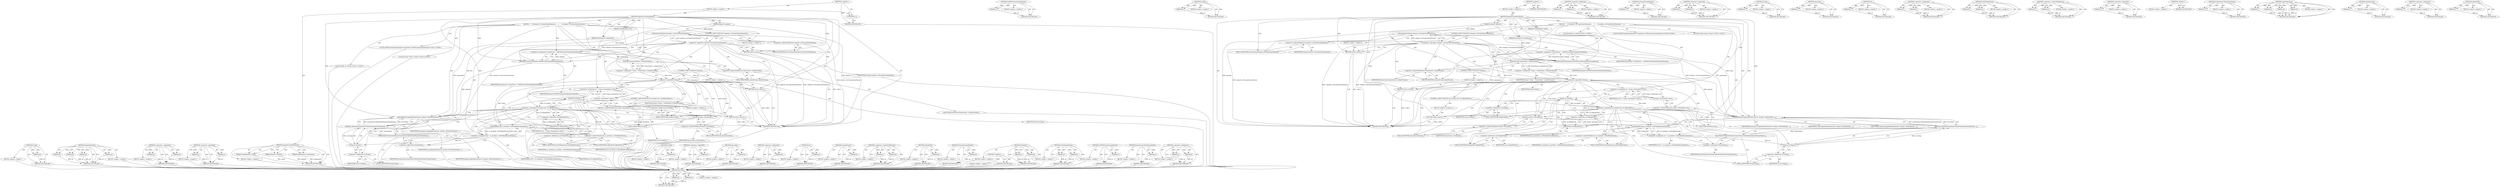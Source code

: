 digraph "&lt;operator&gt;.fieldAccess" {
vulnerable_171 [label=<(METHOD,Attribute)>];
vulnerable_172 [label=<(PARAM,p1)>];
vulnerable_173 [label=<(PARAM,p2)>];
vulnerable_174 [label=<(BLOCK,&lt;empty&gt;,&lt;empty&gt;)>];
vulnerable_175 [label=<(METHOD_RETURN,ANY)>];
vulnerable_125 [label=<(METHOD,toHTMLFrameOwnerElement)>];
vulnerable_126 [label=<(PARAM,p1)>];
vulnerable_127 [label=<(BLOCK,&lt;empty&gt;,&lt;empty&gt;)>];
vulnerable_128 [label=<(METHOD_RETURN,ANY)>];
vulnerable_146 [label=<(METHOD,isValid)>];
vulnerable_147 [label=<(PARAM,p1)>];
vulnerable_148 [label=<(BLOCK,&lt;empty&gt;,&lt;empty&gt;)>];
vulnerable_149 [label=<(METHOD_RETURN,ANY)>];
vulnerable_6 [label=<(METHOD,&lt;global&gt;)<SUB>1</SUB>>];
vulnerable_7 [label=<(BLOCK,&lt;empty&gt;,&lt;empty&gt;)<SUB>1</SUB>>];
vulnerable_8 [label=<(METHOD,appendCustomAttributes)<SUB>1</SUB>>];
vulnerable_9 [label=<(PARAM,StringBuilder&amp; result)<SUB>1</SUB>>];
vulnerable_10 [label=<(PARAM,Element* element)<SUB>1</SUB>>];
vulnerable_11 [label=<(PARAM,Namespaces* namespaces)<SUB>1</SUB>>];
vulnerable_12 [label=<(BLOCK,{
     if (!element-&gt;isFrameOwnerElement())
   ...,{
     if (!element-&gt;isFrameOwnerElement())
   ...)<SUB>2</SUB>>];
vulnerable_13 [label=<(CONTROL_STRUCTURE,IF,if (!element-&gt;isFrameOwnerElement()))<SUB>3</SUB>>];
vulnerable_14 [label=<(&lt;operator&gt;.logicalNot,!element-&gt;isFrameOwnerElement())<SUB>3</SUB>>];
vulnerable_15 [label=<(isFrameOwnerElement,element-&gt;isFrameOwnerElement())<SUB>3</SUB>>];
vulnerable_16 [label=<(&lt;operator&gt;.indirectFieldAccess,element-&gt;isFrameOwnerElement)<SUB>3</SUB>>];
vulnerable_17 [label=<(IDENTIFIER,element,element-&gt;isFrameOwnerElement())<SUB>3</SUB>>];
vulnerable_18 [label=<(FIELD_IDENTIFIER,isFrameOwnerElement,isFrameOwnerElement)<SUB>3</SUB>>];
vulnerable_19 [label=<(BLOCK,&lt;empty&gt;,&lt;empty&gt;)<SUB>4</SUB>>];
vulnerable_20 [label=<(RETURN,return;,return;)<SUB>4</SUB>>];
vulnerable_21 [label="<(LOCAL,HTMLFrameOwnerElement* frameOwner: HTMLFrameOwnerElement*)<SUB>6</SUB>>"];
vulnerable_22 [label=<(&lt;operator&gt;.assignment,* frameOwner = toHTMLFrameOwnerElement(element))<SUB>6</SUB>>];
vulnerable_23 [label=<(IDENTIFIER,frameOwner,* frameOwner = toHTMLFrameOwnerElement(element))<SUB>6</SUB>>];
vulnerable_24 [label=<(toHTMLFrameOwnerElement,toHTMLFrameOwnerElement(element))<SUB>6</SUB>>];
vulnerable_25 [label=<(IDENTIFIER,element,toHTMLFrameOwnerElement(element))<SUB>6</SUB>>];
vulnerable_26 [label="<(LOCAL,Frame* frame: Frame*)<SUB>7</SUB>>"];
vulnerable_27 [label=<(&lt;operator&gt;.assignment,* frame = frameOwner-&gt;contentFrame())<SUB>7</SUB>>];
vulnerable_28 [label=<(IDENTIFIER,frame,* frame = frameOwner-&gt;contentFrame())<SUB>7</SUB>>];
vulnerable_29 [label=<(contentFrame,frameOwner-&gt;contentFrame())<SUB>7</SUB>>];
vulnerable_30 [label=<(&lt;operator&gt;.indirectFieldAccess,frameOwner-&gt;contentFrame)<SUB>7</SUB>>];
vulnerable_31 [label=<(IDENTIFIER,frameOwner,frameOwner-&gt;contentFrame())<SUB>7</SUB>>];
vulnerable_32 [label=<(FIELD_IDENTIFIER,contentFrame,contentFrame)<SUB>7</SUB>>];
vulnerable_33 [label=<(CONTROL_STRUCTURE,IF,if (!frame))<SUB>8</SUB>>];
vulnerable_34 [label=<(&lt;operator&gt;.logicalNot,!frame)<SUB>8</SUB>>];
vulnerable_35 [label=<(IDENTIFIER,frame,!frame)<SUB>8</SUB>>];
vulnerable_36 [label=<(BLOCK,&lt;empty&gt;,&lt;empty&gt;)<SUB>9</SUB>>];
vulnerable_37 [label=<(RETURN,return;,return;)<SUB>9</SUB>>];
vulnerable_38 [label="<(LOCAL,KURL url: KURL)<SUB>11</SUB>>"];
vulnerable_39 [label=<(&lt;operator&gt;.assignment,url = frame-&gt;document()-&gt;url())<SUB>11</SUB>>];
vulnerable_40 [label=<(IDENTIFIER,url,url = frame-&gt;document()-&gt;url())<SUB>11</SUB>>];
vulnerable_41 [label=<(url,frame-&gt;document()-&gt;url())<SUB>11</SUB>>];
vulnerable_42 [label=<(&lt;operator&gt;.indirectFieldAccess,frame-&gt;document()-&gt;url)<SUB>11</SUB>>];
vulnerable_43 [label=<(document,frame-&gt;document())<SUB>11</SUB>>];
vulnerable_44 [label=<(&lt;operator&gt;.indirectFieldAccess,frame-&gt;document)<SUB>11</SUB>>];
vulnerable_45 [label=<(IDENTIFIER,frame,frame-&gt;document())<SUB>11</SUB>>];
vulnerable_46 [label=<(FIELD_IDENTIFIER,document,document)<SUB>11</SUB>>];
vulnerable_47 [label=<(FIELD_IDENTIFIER,url,url)<SUB>11</SUB>>];
vulnerable_48 [label=<(CONTROL_STRUCTURE,IF,if (url.isValid() &amp;&amp; !url.isBlankURL()))<SUB>12</SUB>>];
vulnerable_49 [label=<(&lt;operator&gt;.logicalAnd,url.isValid() &amp;&amp; !url.isBlankURL())<SUB>12</SUB>>];
vulnerable_50 [label=<(isValid,url.isValid())<SUB>12</SUB>>];
vulnerable_51 [label=<(&lt;operator&gt;.fieldAccess,url.isValid)<SUB>12</SUB>>];
vulnerable_52 [label=<(IDENTIFIER,url,url.isValid())<SUB>12</SUB>>];
vulnerable_53 [label=<(FIELD_IDENTIFIER,isValid,isValid)<SUB>12</SUB>>];
vulnerable_54 [label=<(&lt;operator&gt;.logicalNot,!url.isBlankURL())<SUB>12</SUB>>];
vulnerable_55 [label=<(isBlankURL,url.isBlankURL())<SUB>12</SUB>>];
vulnerable_56 [label=<(&lt;operator&gt;.fieldAccess,url.isBlankURL)<SUB>12</SUB>>];
vulnerable_57 [label=<(IDENTIFIER,url,url.isBlankURL())<SUB>12</SUB>>];
vulnerable_58 [label=<(FIELD_IDENTIFIER,isBlankURL,isBlankURL)<SUB>12</SUB>>];
vulnerable_59 [label=<(BLOCK,&lt;empty&gt;,&lt;empty&gt;)<SUB>13</SUB>>];
vulnerable_60 [label=<(RETURN,return;,return;)<SUB>13</SUB>>];
vulnerable_61 [label=<(&lt;operator&gt;.assignment,url = m_serializer-&gt;urlForBlankFrame(frame))<SUB>15</SUB>>];
vulnerable_62 [label=<(IDENTIFIER,url,url = m_serializer-&gt;urlForBlankFrame(frame))<SUB>15</SUB>>];
vulnerable_63 [label=<(urlForBlankFrame,m_serializer-&gt;urlForBlankFrame(frame))<SUB>15</SUB>>];
vulnerable_64 [label=<(&lt;operator&gt;.indirectFieldAccess,m_serializer-&gt;urlForBlankFrame)<SUB>15</SUB>>];
vulnerable_65 [label=<(IDENTIFIER,m_serializer,m_serializer-&gt;urlForBlankFrame(frame))<SUB>15</SUB>>];
vulnerable_66 [label=<(FIELD_IDENTIFIER,urlForBlankFrame,urlForBlankFrame)<SUB>15</SUB>>];
vulnerable_67 [label=<(IDENTIFIER,frame,m_serializer-&gt;urlForBlankFrame(frame))<SUB>15</SUB>>];
vulnerable_68 [label=<(appendAttribute,appendAttribute(result, element, Attribute(fram...)<SUB>16</SUB>>];
vulnerable_69 [label=<(IDENTIFIER,result,appendAttribute(result, element, Attribute(fram...)<SUB>16</SUB>>];
vulnerable_70 [label=<(IDENTIFIER,element,appendAttribute(result, element, Attribute(fram...)<SUB>16</SUB>>];
vulnerable_71 [label=<(Attribute,Attribute(frameOwnerURLAttributeName(*frameOwne...)<SUB>16</SUB>>];
vulnerable_72 [label=<(frameOwnerURLAttributeName,frameOwnerURLAttributeName(*frameOwner))<SUB>16</SUB>>];
vulnerable_73 [label=<(&lt;operator&gt;.indirection,*frameOwner)<SUB>16</SUB>>];
vulnerable_74 [label=<(IDENTIFIER,frameOwner,frameOwnerURLAttributeName(*frameOwner))<SUB>16</SUB>>];
vulnerable_75 [label=<(string,url.string())<SUB>16</SUB>>];
vulnerable_76 [label=<(&lt;operator&gt;.fieldAccess,url.string)<SUB>16</SUB>>];
vulnerable_77 [label=<(IDENTIFIER,url,url.string())<SUB>16</SUB>>];
vulnerable_78 [label=<(FIELD_IDENTIFIER,string,string)<SUB>16</SUB>>];
vulnerable_79 [label=<(IDENTIFIER,namespaces,appendAttribute(result, element, Attribute(fram...)<SUB>16</SUB>>];
vulnerable_80 [label=<(METHOD_RETURN,void)<SUB>1</SUB>>];
vulnerable_82 [label=<(METHOD_RETURN,ANY)<SUB>1</SUB>>];
vulnerable_150 [label=<(METHOD,&lt;operator&gt;.fieldAccess)>];
vulnerable_151 [label=<(PARAM,p1)>];
vulnerable_152 [label=<(PARAM,p2)>];
vulnerable_153 [label=<(BLOCK,&lt;empty&gt;,&lt;empty&gt;)>];
vulnerable_154 [label=<(METHOD_RETURN,ANY)>];
vulnerable_111 [label=<(METHOD,isFrameOwnerElement)>];
vulnerable_112 [label=<(PARAM,p1)>];
vulnerable_113 [label=<(BLOCK,&lt;empty&gt;,&lt;empty&gt;)>];
vulnerable_114 [label=<(METHOD_RETURN,ANY)>];
vulnerable_141 [label=<(METHOD,&lt;operator&gt;.logicalAnd)>];
vulnerable_142 [label=<(PARAM,p1)>];
vulnerable_143 [label=<(PARAM,p2)>];
vulnerable_144 [label=<(BLOCK,&lt;empty&gt;,&lt;empty&gt;)>];
vulnerable_145 [label=<(METHOD_RETURN,ANY)>];
vulnerable_184 [label=<(METHOD,string)>];
vulnerable_185 [label=<(PARAM,p1)>];
vulnerable_186 [label=<(BLOCK,&lt;empty&gt;,&lt;empty&gt;)>];
vulnerable_187 [label=<(METHOD_RETURN,ANY)>];
vulnerable_137 [label=<(METHOD,document)>];
vulnerable_138 [label=<(PARAM,p1)>];
vulnerable_139 [label=<(BLOCK,&lt;empty&gt;,&lt;empty&gt;)>];
vulnerable_140 [label=<(METHOD_RETURN,ANY)>];
vulnerable_133 [label=<(METHOD,url)>];
vulnerable_134 [label=<(PARAM,p1)>];
vulnerable_135 [label=<(BLOCK,&lt;empty&gt;,&lt;empty&gt;)>];
vulnerable_136 [label=<(METHOD_RETURN,ANY)>];
vulnerable_120 [label=<(METHOD,&lt;operator&gt;.assignment)>];
vulnerable_121 [label=<(PARAM,p1)>];
vulnerable_122 [label=<(PARAM,p2)>];
vulnerable_123 [label=<(BLOCK,&lt;empty&gt;,&lt;empty&gt;)>];
vulnerable_124 [label=<(METHOD_RETURN,ANY)>];
vulnerable_159 [label=<(METHOD,urlForBlankFrame)>];
vulnerable_160 [label=<(PARAM,p1)>];
vulnerable_161 [label=<(PARAM,p2)>];
vulnerable_162 [label=<(BLOCK,&lt;empty&gt;,&lt;empty&gt;)>];
vulnerable_163 [label=<(METHOD_RETURN,ANY)>];
vulnerable_115 [label=<(METHOD,&lt;operator&gt;.indirectFieldAccess)>];
vulnerable_116 [label=<(PARAM,p1)>];
vulnerable_117 [label=<(PARAM,p2)>];
vulnerable_118 [label=<(BLOCK,&lt;empty&gt;,&lt;empty&gt;)>];
vulnerable_119 [label=<(METHOD_RETURN,ANY)>];
vulnerable_107 [label=<(METHOD,&lt;operator&gt;.logicalNot)>];
vulnerable_108 [label=<(PARAM,p1)>];
vulnerable_109 [label=<(BLOCK,&lt;empty&gt;,&lt;empty&gt;)>];
vulnerable_110 [label=<(METHOD_RETURN,ANY)>];
vulnerable_101 [label=<(METHOD,&lt;global&gt;)<SUB>1</SUB>>];
vulnerable_102 [label=<(BLOCK,&lt;empty&gt;,&lt;empty&gt;)>];
vulnerable_103 [label=<(METHOD_RETURN,ANY)>];
vulnerable_176 [label=<(METHOD,frameOwnerURLAttributeName)>];
vulnerable_177 [label=<(PARAM,p1)>];
vulnerable_178 [label=<(BLOCK,&lt;empty&gt;,&lt;empty&gt;)>];
vulnerable_179 [label=<(METHOD_RETURN,ANY)>];
vulnerable_164 [label=<(METHOD,appendAttribute)>];
vulnerable_165 [label=<(PARAM,p1)>];
vulnerable_166 [label=<(PARAM,p2)>];
vulnerable_167 [label=<(PARAM,p3)>];
vulnerable_168 [label=<(PARAM,p4)>];
vulnerable_169 [label=<(BLOCK,&lt;empty&gt;,&lt;empty&gt;)>];
vulnerable_170 [label=<(METHOD_RETURN,ANY)>];
vulnerable_129 [label=<(METHOD,contentFrame)>];
vulnerable_130 [label=<(PARAM,p1)>];
vulnerable_131 [label=<(BLOCK,&lt;empty&gt;,&lt;empty&gt;)>];
vulnerable_132 [label=<(METHOD_RETURN,ANY)>];
vulnerable_180 [label=<(METHOD,&lt;operator&gt;.indirection)>];
vulnerable_181 [label=<(PARAM,p1)>];
vulnerable_182 [label=<(BLOCK,&lt;empty&gt;,&lt;empty&gt;)>];
vulnerable_183 [label=<(METHOD_RETURN,ANY)>];
vulnerable_155 [label=<(METHOD,isBlankURL)>];
vulnerable_156 [label=<(PARAM,p1)>];
vulnerable_157 [label=<(BLOCK,&lt;empty&gt;,&lt;empty&gt;)>];
vulnerable_158 [label=<(METHOD_RETURN,ANY)>];
fixed_192 [label=<(METHOD,string)>];
fixed_193 [label=<(PARAM,p1)>];
fixed_194 [label=<(BLOCK,&lt;empty&gt;,&lt;empty&gt;)>];
fixed_195 [label=<(METHOD_RETURN,ANY)>];
fixed_172 [label=<(METHOD,appendAttribute)>];
fixed_173 [label=<(PARAM,p1)>];
fixed_174 [label=<(PARAM,p2)>];
fixed_175 [label=<(PARAM,p3)>];
fixed_176 [label=<(PARAM,p4)>];
fixed_177 [label=<(BLOCK,&lt;empty&gt;,&lt;empty&gt;)>];
fixed_178 [label=<(METHOD_RETURN,ANY)>];
fixed_128 [label=<(METHOD,&lt;operator&gt;.assignment)>];
fixed_129 [label=<(PARAM,p1)>];
fixed_130 [label=<(PARAM,p2)>];
fixed_131 [label=<(BLOCK,&lt;empty&gt;,&lt;empty&gt;)>];
fixed_132 [label=<(METHOD_RETURN,ANY)>];
fixed_149 [label=<(METHOD,&lt;operator&gt;.logicalAnd)>];
fixed_150 [label=<(PARAM,p1)>];
fixed_151 [label=<(PARAM,p2)>];
fixed_152 [label=<(BLOCK,&lt;empty&gt;,&lt;empty&gt;)>];
fixed_153 [label=<(METHOD_RETURN,ANY)>];
fixed_6 [label=<(METHOD,&lt;global&gt;)<SUB>1</SUB>>];
fixed_7 [label=<(BLOCK,&lt;empty&gt;,&lt;empty&gt;)<SUB>1</SUB>>];
fixed_8 [label=<(METHOD,appendCustomAttributes)<SUB>1</SUB>>];
fixed_9 [label=<(PARAM,StringBuilder&amp; result)<SUB>1</SUB>>];
fixed_10 [label=<(PARAM,Element* element)<SUB>1</SUB>>];
fixed_11 [label=<(PARAM,Namespaces* namespaces)<SUB>1</SUB>>];
fixed_12 [label=<(BLOCK,&lt;empty&gt;,&lt;empty&gt;)>];
fixed_13 [label=<(METHOD_RETURN,void)<SUB>1</SUB>>];
fixed_15 [label=<(UNKNOWN,),))<SUB>1</SUB>>];
fixed_16 [label=<(METHOD,appendCustomAttributes)<SUB>2</SUB>>];
fixed_17 [label=<(PARAM,StringBuilder&amp; out)<SUB>2</SUB>>];
fixed_18 [label=<(PARAM,Element* element)<SUB>2</SUB>>];
fixed_19 [label=<(PARAM,Namespaces* namespaces)<SUB>2</SUB>>];
fixed_20 [label=<(BLOCK,{
     if (!element-&gt;isFrameOwnerElement())
   ...,{
     if (!element-&gt;isFrameOwnerElement())
   ...)<SUB>3</SUB>>];
fixed_21 [label=<(CONTROL_STRUCTURE,IF,if (!element-&gt;isFrameOwnerElement()))<SUB>4</SUB>>];
fixed_22 [label=<(&lt;operator&gt;.logicalNot,!element-&gt;isFrameOwnerElement())<SUB>4</SUB>>];
fixed_23 [label=<(isFrameOwnerElement,element-&gt;isFrameOwnerElement())<SUB>4</SUB>>];
fixed_24 [label=<(&lt;operator&gt;.indirectFieldAccess,element-&gt;isFrameOwnerElement)<SUB>4</SUB>>];
fixed_25 [label=<(IDENTIFIER,element,element-&gt;isFrameOwnerElement())<SUB>4</SUB>>];
fixed_26 [label=<(FIELD_IDENTIFIER,isFrameOwnerElement,isFrameOwnerElement)<SUB>4</SUB>>];
fixed_27 [label=<(BLOCK,&lt;empty&gt;,&lt;empty&gt;)<SUB>5</SUB>>];
fixed_28 [label=<(RETURN,return;,return;)<SUB>5</SUB>>];
fixed_29 [label="<(LOCAL,HTMLFrameOwnerElement* frameOwner: HTMLFrameOwnerElement*)<SUB>7</SUB>>"];
fixed_30 [label=<(&lt;operator&gt;.assignment,* frameOwner = toHTMLFrameOwnerElement(element))<SUB>7</SUB>>];
fixed_31 [label=<(IDENTIFIER,frameOwner,* frameOwner = toHTMLFrameOwnerElement(element))<SUB>7</SUB>>];
fixed_32 [label=<(toHTMLFrameOwnerElement,toHTMLFrameOwnerElement(element))<SUB>7</SUB>>];
fixed_33 [label=<(IDENTIFIER,element,toHTMLFrameOwnerElement(element))<SUB>7</SUB>>];
fixed_34 [label="<(LOCAL,Frame* frame: Frame*)<SUB>8</SUB>>"];
fixed_35 [label=<(&lt;operator&gt;.assignment,* frame = frameOwner-&gt;contentFrame())<SUB>8</SUB>>];
fixed_36 [label=<(IDENTIFIER,frame,* frame = frameOwner-&gt;contentFrame())<SUB>8</SUB>>];
fixed_37 [label=<(contentFrame,frameOwner-&gt;contentFrame())<SUB>8</SUB>>];
fixed_38 [label=<(&lt;operator&gt;.indirectFieldAccess,frameOwner-&gt;contentFrame)<SUB>8</SUB>>];
fixed_39 [label=<(IDENTIFIER,frameOwner,frameOwner-&gt;contentFrame())<SUB>8</SUB>>];
fixed_40 [label=<(FIELD_IDENTIFIER,contentFrame,contentFrame)<SUB>8</SUB>>];
fixed_41 [label=<(CONTROL_STRUCTURE,IF,if (!frame))<SUB>9</SUB>>];
fixed_42 [label=<(&lt;operator&gt;.logicalNot,!frame)<SUB>9</SUB>>];
fixed_43 [label=<(IDENTIFIER,frame,!frame)<SUB>9</SUB>>];
fixed_44 [label=<(BLOCK,&lt;empty&gt;,&lt;empty&gt;)<SUB>10</SUB>>];
fixed_45 [label=<(RETURN,return;,return;)<SUB>10</SUB>>];
fixed_46 [label="<(LOCAL,KURL url: KURL)<SUB>12</SUB>>"];
fixed_47 [label=<(&lt;operator&gt;.assignment,url = frame-&gt;document()-&gt;url())<SUB>12</SUB>>];
fixed_48 [label=<(IDENTIFIER,url,url = frame-&gt;document()-&gt;url())<SUB>12</SUB>>];
fixed_49 [label=<(url,frame-&gt;document()-&gt;url())<SUB>12</SUB>>];
fixed_50 [label=<(&lt;operator&gt;.indirectFieldAccess,frame-&gt;document()-&gt;url)<SUB>12</SUB>>];
fixed_51 [label=<(document,frame-&gt;document())<SUB>12</SUB>>];
fixed_52 [label=<(&lt;operator&gt;.indirectFieldAccess,frame-&gt;document)<SUB>12</SUB>>];
fixed_53 [label=<(IDENTIFIER,frame,frame-&gt;document())<SUB>12</SUB>>];
fixed_54 [label=<(FIELD_IDENTIFIER,document,document)<SUB>12</SUB>>];
fixed_55 [label=<(FIELD_IDENTIFIER,url,url)<SUB>12</SUB>>];
fixed_56 [label=<(CONTROL_STRUCTURE,IF,if (url.isValid() &amp;&amp; !url.isBlankURL()))<SUB>13</SUB>>];
fixed_57 [label=<(&lt;operator&gt;.logicalAnd,url.isValid() &amp;&amp; !url.isBlankURL())<SUB>13</SUB>>];
fixed_58 [label=<(isValid,url.isValid())<SUB>13</SUB>>];
fixed_59 [label=<(&lt;operator&gt;.fieldAccess,url.isValid)<SUB>13</SUB>>];
fixed_60 [label=<(IDENTIFIER,url,url.isValid())<SUB>13</SUB>>];
fixed_61 [label=<(FIELD_IDENTIFIER,isValid,isValid)<SUB>13</SUB>>];
fixed_62 [label=<(&lt;operator&gt;.logicalNot,!url.isBlankURL())<SUB>13</SUB>>];
fixed_63 [label=<(isBlankURL,url.isBlankURL())<SUB>13</SUB>>];
fixed_64 [label=<(&lt;operator&gt;.fieldAccess,url.isBlankURL)<SUB>13</SUB>>];
fixed_65 [label=<(IDENTIFIER,url,url.isBlankURL())<SUB>13</SUB>>];
fixed_66 [label=<(FIELD_IDENTIFIER,isBlankURL,isBlankURL)<SUB>13</SUB>>];
fixed_67 [label=<(BLOCK,&lt;empty&gt;,&lt;empty&gt;)<SUB>14</SUB>>];
fixed_68 [label=<(RETURN,return;,return;)<SUB>14</SUB>>];
fixed_69 [label=<(&lt;operator&gt;.assignment,url = m_serializer-&gt;urlForBlankFrame(frame))<SUB>16</SUB>>];
fixed_70 [label=<(IDENTIFIER,url,url = m_serializer-&gt;urlForBlankFrame(frame))<SUB>16</SUB>>];
fixed_71 [label=<(urlForBlankFrame,m_serializer-&gt;urlForBlankFrame(frame))<SUB>16</SUB>>];
fixed_72 [label=<(&lt;operator&gt;.indirectFieldAccess,m_serializer-&gt;urlForBlankFrame)<SUB>16</SUB>>];
fixed_73 [label=<(IDENTIFIER,m_serializer,m_serializer-&gt;urlForBlankFrame(frame))<SUB>16</SUB>>];
fixed_74 [label=<(FIELD_IDENTIFIER,urlForBlankFrame,urlForBlankFrame)<SUB>16</SUB>>];
fixed_75 [label=<(IDENTIFIER,frame,m_serializer-&gt;urlForBlankFrame(frame))<SUB>16</SUB>>];
fixed_76 [label=<(appendAttribute,appendAttribute(out, element, Attribute(frameOw...)<SUB>17</SUB>>];
fixed_77 [label=<(IDENTIFIER,out,appendAttribute(out, element, Attribute(frameOw...)<SUB>17</SUB>>];
fixed_78 [label=<(IDENTIFIER,element,appendAttribute(out, element, Attribute(frameOw...)<SUB>17</SUB>>];
fixed_79 [label=<(Attribute,Attribute(frameOwnerURLAttributeName(*frameOwne...)<SUB>17</SUB>>];
fixed_80 [label=<(frameOwnerURLAttributeName,frameOwnerURLAttributeName(*frameOwner))<SUB>17</SUB>>];
fixed_81 [label=<(&lt;operator&gt;.indirection,*frameOwner)<SUB>17</SUB>>];
fixed_82 [label=<(IDENTIFIER,frameOwner,frameOwnerURLAttributeName(*frameOwner))<SUB>17</SUB>>];
fixed_83 [label=<(string,url.string())<SUB>17</SUB>>];
fixed_84 [label=<(&lt;operator&gt;.fieldAccess,url.string)<SUB>17</SUB>>];
fixed_85 [label=<(IDENTIFIER,url,url.string())<SUB>17</SUB>>];
fixed_86 [label=<(FIELD_IDENTIFIER,string,string)<SUB>17</SUB>>];
fixed_87 [label=<(IDENTIFIER,namespaces,appendAttribute(out, element, Attribute(frameOw...)<SUB>17</SUB>>];
fixed_88 [label=<(METHOD_RETURN,void)<SUB>2</SUB>>];
fixed_90 [label=<(METHOD_RETURN,ANY)<SUB>1</SUB>>];
fixed_154 [label=<(METHOD,isValid)>];
fixed_155 [label=<(PARAM,p1)>];
fixed_156 [label=<(BLOCK,&lt;empty&gt;,&lt;empty&gt;)>];
fixed_157 [label=<(METHOD_RETURN,ANY)>];
fixed_115 [label=<(METHOD,&lt;operator&gt;.logicalNot)>];
fixed_116 [label=<(PARAM,p1)>];
fixed_117 [label=<(BLOCK,&lt;empty&gt;,&lt;empty&gt;)>];
fixed_118 [label=<(METHOD_RETURN,ANY)>];
fixed_145 [label=<(METHOD,document)>];
fixed_146 [label=<(PARAM,p1)>];
fixed_147 [label=<(BLOCK,&lt;empty&gt;,&lt;empty&gt;)>];
fixed_148 [label=<(METHOD_RETURN,ANY)>];
fixed_188 [label=<(METHOD,&lt;operator&gt;.indirection)>];
fixed_189 [label=<(PARAM,p1)>];
fixed_190 [label=<(BLOCK,&lt;empty&gt;,&lt;empty&gt;)>];
fixed_191 [label=<(METHOD_RETURN,ANY)>];
fixed_141 [label=<(METHOD,url)>];
fixed_142 [label=<(PARAM,p1)>];
fixed_143 [label=<(BLOCK,&lt;empty&gt;,&lt;empty&gt;)>];
fixed_144 [label=<(METHOD_RETURN,ANY)>];
fixed_137 [label=<(METHOD,contentFrame)>];
fixed_138 [label=<(PARAM,p1)>];
fixed_139 [label=<(BLOCK,&lt;empty&gt;,&lt;empty&gt;)>];
fixed_140 [label=<(METHOD_RETURN,ANY)>];
fixed_123 [label=<(METHOD,&lt;operator&gt;.indirectFieldAccess)>];
fixed_124 [label=<(PARAM,p1)>];
fixed_125 [label=<(PARAM,p2)>];
fixed_126 [label=<(BLOCK,&lt;empty&gt;,&lt;empty&gt;)>];
fixed_127 [label=<(METHOD_RETURN,ANY)>];
fixed_163 [label=<(METHOD,isBlankURL)>];
fixed_164 [label=<(PARAM,p1)>];
fixed_165 [label=<(BLOCK,&lt;empty&gt;,&lt;empty&gt;)>];
fixed_166 [label=<(METHOD_RETURN,ANY)>];
fixed_119 [label=<(METHOD,isFrameOwnerElement)>];
fixed_120 [label=<(PARAM,p1)>];
fixed_121 [label=<(BLOCK,&lt;empty&gt;,&lt;empty&gt;)>];
fixed_122 [label=<(METHOD_RETURN,ANY)>];
fixed_109 [label=<(METHOD,&lt;global&gt;)<SUB>1</SUB>>];
fixed_110 [label=<(BLOCK,&lt;empty&gt;,&lt;empty&gt;)>];
fixed_111 [label=<(METHOD_RETURN,ANY)>];
fixed_179 [label=<(METHOD,Attribute)>];
fixed_180 [label=<(PARAM,p1)>];
fixed_181 [label=<(PARAM,p2)>];
fixed_182 [label=<(BLOCK,&lt;empty&gt;,&lt;empty&gt;)>];
fixed_183 [label=<(METHOD_RETURN,ANY)>];
fixed_167 [label=<(METHOD,urlForBlankFrame)>];
fixed_168 [label=<(PARAM,p1)>];
fixed_169 [label=<(PARAM,p2)>];
fixed_170 [label=<(BLOCK,&lt;empty&gt;,&lt;empty&gt;)>];
fixed_171 [label=<(METHOD_RETURN,ANY)>];
fixed_133 [label=<(METHOD,toHTMLFrameOwnerElement)>];
fixed_134 [label=<(PARAM,p1)>];
fixed_135 [label=<(BLOCK,&lt;empty&gt;,&lt;empty&gt;)>];
fixed_136 [label=<(METHOD_RETURN,ANY)>];
fixed_184 [label=<(METHOD,frameOwnerURLAttributeName)>];
fixed_185 [label=<(PARAM,p1)>];
fixed_186 [label=<(BLOCK,&lt;empty&gt;,&lt;empty&gt;)>];
fixed_187 [label=<(METHOD_RETURN,ANY)>];
fixed_158 [label=<(METHOD,&lt;operator&gt;.fieldAccess)>];
fixed_159 [label=<(PARAM,p1)>];
fixed_160 [label=<(PARAM,p2)>];
fixed_161 [label=<(BLOCK,&lt;empty&gt;,&lt;empty&gt;)>];
fixed_162 [label=<(METHOD_RETURN,ANY)>];
vulnerable_171 -> vulnerable_172  [key=0, label="AST: "];
vulnerable_171 -> vulnerable_172  [key=1, label="DDG: "];
vulnerable_171 -> vulnerable_174  [key=0, label="AST: "];
vulnerable_171 -> vulnerable_173  [key=0, label="AST: "];
vulnerable_171 -> vulnerable_173  [key=1, label="DDG: "];
vulnerable_171 -> vulnerable_175  [key=0, label="AST: "];
vulnerable_171 -> vulnerable_175  [key=1, label="CFG: "];
vulnerable_172 -> vulnerable_175  [key=0, label="DDG: p1"];
vulnerable_173 -> vulnerable_175  [key=0, label="DDG: p2"];
vulnerable_125 -> vulnerable_126  [key=0, label="AST: "];
vulnerable_125 -> vulnerable_126  [key=1, label="DDG: "];
vulnerable_125 -> vulnerable_127  [key=0, label="AST: "];
vulnerable_125 -> vulnerable_128  [key=0, label="AST: "];
vulnerable_125 -> vulnerable_128  [key=1, label="CFG: "];
vulnerable_126 -> vulnerable_128  [key=0, label="DDG: p1"];
vulnerable_146 -> vulnerable_147  [key=0, label="AST: "];
vulnerable_146 -> vulnerable_147  [key=1, label="DDG: "];
vulnerable_146 -> vulnerable_148  [key=0, label="AST: "];
vulnerable_146 -> vulnerable_149  [key=0, label="AST: "];
vulnerable_146 -> vulnerable_149  [key=1, label="CFG: "];
vulnerable_147 -> vulnerable_149  [key=0, label="DDG: p1"];
vulnerable_6 -> vulnerable_7  [key=0, label="AST: "];
vulnerable_6 -> vulnerable_82  [key=0, label="AST: "];
vulnerable_6 -> vulnerable_82  [key=1, label="CFG: "];
vulnerable_7 -> vulnerable_8  [key=0, label="AST: "];
vulnerable_8 -> vulnerable_9  [key=0, label="AST: "];
vulnerable_8 -> vulnerable_9  [key=1, label="DDG: "];
vulnerable_8 -> vulnerable_10  [key=0, label="AST: "];
vulnerable_8 -> vulnerable_10  [key=1, label="DDG: "];
vulnerable_8 -> vulnerable_11  [key=0, label="AST: "];
vulnerable_8 -> vulnerable_11  [key=1, label="DDG: "];
vulnerable_8 -> vulnerable_12  [key=0, label="AST: "];
vulnerable_8 -> vulnerable_80  [key=0, label="AST: "];
vulnerable_8 -> vulnerable_18  [key=0, label="CFG: "];
vulnerable_8 -> vulnerable_68  [key=0, label="DDG: "];
vulnerable_8 -> vulnerable_20  [key=0, label="DDG: "];
vulnerable_8 -> vulnerable_24  [key=0, label="DDG: "];
vulnerable_8 -> vulnerable_34  [key=0, label="DDG: "];
vulnerable_8 -> vulnerable_37  [key=0, label="DDG: "];
vulnerable_8 -> vulnerable_60  [key=0, label="DDG: "];
vulnerable_8 -> vulnerable_63  [key=0, label="DDG: "];
vulnerable_9 -> vulnerable_80  [key=0, label="DDG: result"];
vulnerable_9 -> vulnerable_68  [key=0, label="DDG: result"];
vulnerable_10 -> vulnerable_80  [key=0, label="DDG: element"];
vulnerable_10 -> vulnerable_24  [key=0, label="DDG: element"];
vulnerable_10 -> vulnerable_15  [key=0, label="DDG: element"];
vulnerable_11 -> vulnerable_80  [key=0, label="DDG: namespaces"];
vulnerable_11 -> vulnerable_68  [key=0, label="DDG: namespaces"];
vulnerable_12 -> vulnerable_13  [key=0, label="AST: "];
vulnerable_12 -> vulnerable_21  [key=0, label="AST: "];
vulnerable_12 -> vulnerable_22  [key=0, label="AST: "];
vulnerable_12 -> vulnerable_26  [key=0, label="AST: "];
vulnerable_12 -> vulnerable_27  [key=0, label="AST: "];
vulnerable_12 -> vulnerable_33  [key=0, label="AST: "];
vulnerable_12 -> vulnerable_38  [key=0, label="AST: "];
vulnerable_12 -> vulnerable_39  [key=0, label="AST: "];
vulnerable_12 -> vulnerable_48  [key=0, label="AST: "];
vulnerable_12 -> vulnerable_61  [key=0, label="AST: "];
vulnerable_12 -> vulnerable_68  [key=0, label="AST: "];
vulnerable_13 -> vulnerable_14  [key=0, label="AST: "];
vulnerable_13 -> vulnerable_19  [key=0, label="AST: "];
vulnerable_14 -> vulnerable_15  [key=0, label="AST: "];
vulnerable_14 -> vulnerable_20  [key=0, label="CFG: "];
vulnerable_14 -> vulnerable_20  [key=1, label="CDG: "];
vulnerable_14 -> vulnerable_24  [key=0, label="CFG: "];
vulnerable_14 -> vulnerable_24  [key=1, label="CDG: "];
vulnerable_14 -> vulnerable_80  [key=0, label="DDG: element-&gt;isFrameOwnerElement()"];
vulnerable_14 -> vulnerable_80  [key=1, label="DDG: !element-&gt;isFrameOwnerElement()"];
vulnerable_14 -> vulnerable_30  [key=0, label="CDG: "];
vulnerable_14 -> vulnerable_34  [key=0, label="CDG: "];
vulnerable_14 -> vulnerable_32  [key=0, label="CDG: "];
vulnerable_14 -> vulnerable_22  [key=0, label="CDG: "];
vulnerable_14 -> vulnerable_27  [key=0, label="CDG: "];
vulnerable_14 -> vulnerable_29  [key=0, label="CDG: "];
vulnerable_15 -> vulnerable_16  [key=0, label="AST: "];
vulnerable_15 -> vulnerable_14  [key=0, label="CFG: "];
vulnerable_15 -> vulnerable_14  [key=1, label="DDG: element-&gt;isFrameOwnerElement"];
vulnerable_15 -> vulnerable_80  [key=0, label="DDG: element-&gt;isFrameOwnerElement"];
vulnerable_15 -> vulnerable_68  [key=0, label="DDG: element-&gt;isFrameOwnerElement"];
vulnerable_15 -> vulnerable_24  [key=0, label="DDG: element-&gt;isFrameOwnerElement"];
vulnerable_16 -> vulnerable_17  [key=0, label="AST: "];
vulnerable_16 -> vulnerable_18  [key=0, label="AST: "];
vulnerable_16 -> vulnerable_15  [key=0, label="CFG: "];
vulnerable_18 -> vulnerable_16  [key=0, label="CFG: "];
vulnerable_19 -> vulnerable_20  [key=0, label="AST: "];
vulnerable_20 -> vulnerable_80  [key=0, label="CFG: "];
vulnerable_20 -> vulnerable_80  [key=1, label="DDG: &lt;RET&gt;"];
vulnerable_22 -> vulnerable_23  [key=0, label="AST: "];
vulnerable_22 -> vulnerable_24  [key=0, label="AST: "];
vulnerable_22 -> vulnerable_32  [key=0, label="CFG: "];
vulnerable_22 -> vulnerable_29  [key=0, label="DDG: frameOwner"];
vulnerable_24 -> vulnerable_25  [key=0, label="AST: "];
vulnerable_24 -> vulnerable_22  [key=0, label="CFG: "];
vulnerable_24 -> vulnerable_22  [key=1, label="DDG: element"];
vulnerable_24 -> vulnerable_68  [key=0, label="DDG: element"];
vulnerable_27 -> vulnerable_28  [key=0, label="AST: "];
vulnerable_27 -> vulnerable_29  [key=0, label="AST: "];
vulnerable_27 -> vulnerable_34  [key=0, label="CFG: "];
vulnerable_27 -> vulnerable_34  [key=1, label="DDG: frame"];
vulnerable_29 -> vulnerable_30  [key=0, label="AST: "];
vulnerable_29 -> vulnerable_27  [key=0, label="CFG: "];
vulnerable_29 -> vulnerable_27  [key=1, label="DDG: frameOwner-&gt;contentFrame"];
vulnerable_30 -> vulnerable_31  [key=0, label="AST: "];
vulnerable_30 -> vulnerable_32  [key=0, label="AST: "];
vulnerable_30 -> vulnerable_29  [key=0, label="CFG: "];
vulnerable_32 -> vulnerable_30  [key=0, label="CFG: "];
vulnerable_33 -> vulnerable_34  [key=0, label="AST: "];
vulnerable_33 -> vulnerable_36  [key=0, label="AST: "];
vulnerable_34 -> vulnerable_35  [key=0, label="AST: "];
vulnerable_34 -> vulnerable_37  [key=0, label="CFG: "];
vulnerable_34 -> vulnerable_37  [key=1, label="CDG: "];
vulnerable_34 -> vulnerable_46  [key=0, label="CFG: "];
vulnerable_34 -> vulnerable_46  [key=1, label="CDG: "];
vulnerable_34 -> vulnerable_63  [key=0, label="DDG: frame"];
vulnerable_34 -> vulnerable_43  [key=0, label="DDG: frame"];
vulnerable_34 -> vulnerable_43  [key=1, label="CDG: "];
vulnerable_34 -> vulnerable_47  [key=0, label="CDG: "];
vulnerable_34 -> vulnerable_49  [key=0, label="CDG: "];
vulnerable_34 -> vulnerable_42  [key=0, label="CDG: "];
vulnerable_34 -> vulnerable_51  [key=0, label="CDG: "];
vulnerable_34 -> vulnerable_50  [key=0, label="CDG: "];
vulnerable_34 -> vulnerable_44  [key=0, label="CDG: "];
vulnerable_34 -> vulnerable_53  [key=0, label="CDG: "];
vulnerable_34 -> vulnerable_41  [key=0, label="CDG: "];
vulnerable_34 -> vulnerable_39  [key=0, label="CDG: "];
vulnerable_36 -> vulnerable_37  [key=0, label="AST: "];
vulnerable_37 -> vulnerable_80  [key=0, label="CFG: "];
vulnerable_37 -> vulnerable_80  [key=1, label="DDG: &lt;RET&gt;"];
vulnerable_39 -> vulnerable_40  [key=0, label="AST: "];
vulnerable_39 -> vulnerable_41  [key=0, label="AST: "];
vulnerable_39 -> vulnerable_53  [key=0, label="CFG: "];
vulnerable_39 -> vulnerable_50  [key=0, label="DDG: url"];
vulnerable_39 -> vulnerable_55  [key=0, label="DDG: url"];
vulnerable_41 -> vulnerable_42  [key=0, label="AST: "];
vulnerable_41 -> vulnerable_39  [key=0, label="CFG: "];
vulnerable_41 -> vulnerable_39  [key=1, label="DDG: frame-&gt;document()-&gt;url"];
vulnerable_42 -> vulnerable_43  [key=0, label="AST: "];
vulnerable_42 -> vulnerable_47  [key=0, label="AST: "];
vulnerable_42 -> vulnerable_41  [key=0, label="CFG: "];
vulnerable_43 -> vulnerable_44  [key=0, label="AST: "];
vulnerable_43 -> vulnerable_47  [key=0, label="CFG: "];
vulnerable_43 -> vulnerable_63  [key=0, label="DDG: frame-&gt;document"];
vulnerable_44 -> vulnerable_45  [key=0, label="AST: "];
vulnerable_44 -> vulnerable_46  [key=0, label="AST: "];
vulnerable_44 -> vulnerable_43  [key=0, label="CFG: "];
vulnerable_46 -> vulnerable_44  [key=0, label="CFG: "];
vulnerable_47 -> vulnerable_42  [key=0, label="CFG: "];
vulnerable_48 -> vulnerable_49  [key=0, label="AST: "];
vulnerable_48 -> vulnerable_59  [key=0, label="AST: "];
vulnerable_49 -> vulnerable_50  [key=0, label="AST: "];
vulnerable_49 -> vulnerable_54  [key=0, label="AST: "];
vulnerable_49 -> vulnerable_60  [key=0, label="CFG: "];
vulnerable_49 -> vulnerable_60  [key=1, label="CDG: "];
vulnerable_49 -> vulnerable_66  [key=0, label="CFG: "];
vulnerable_49 -> vulnerable_66  [key=1, label="CDG: "];
vulnerable_49 -> vulnerable_68  [key=0, label="CDG: "];
vulnerable_49 -> vulnerable_73  [key=0, label="CDG: "];
vulnerable_49 -> vulnerable_64  [key=0, label="CDG: "];
vulnerable_49 -> vulnerable_75  [key=0, label="CDG: "];
vulnerable_49 -> vulnerable_72  [key=0, label="CDG: "];
vulnerable_49 -> vulnerable_76  [key=0, label="CDG: "];
vulnerable_49 -> vulnerable_61  [key=0, label="CDG: "];
vulnerable_49 -> vulnerable_71  [key=0, label="CDG: "];
vulnerable_49 -> vulnerable_63  [key=0, label="CDG: "];
vulnerable_49 -> vulnerable_78  [key=0, label="CDG: "];
vulnerable_50 -> vulnerable_51  [key=0, label="AST: "];
vulnerable_50 -> vulnerable_49  [key=0, label="CFG: "];
vulnerable_50 -> vulnerable_49  [key=1, label="DDG: url.isValid"];
vulnerable_50 -> vulnerable_58  [key=0, label="CFG: "];
vulnerable_50 -> vulnerable_58  [key=1, label="CDG: "];
vulnerable_50 -> vulnerable_56  [key=0, label="CDG: "];
vulnerable_50 -> vulnerable_54  [key=0, label="CDG: "];
vulnerable_50 -> vulnerable_55  [key=0, label="CDG: "];
vulnerable_51 -> vulnerable_52  [key=0, label="AST: "];
vulnerable_51 -> vulnerable_53  [key=0, label="AST: "];
vulnerable_51 -> vulnerable_50  [key=0, label="CFG: "];
vulnerable_53 -> vulnerable_51  [key=0, label="CFG: "];
vulnerable_54 -> vulnerable_55  [key=0, label="AST: "];
vulnerable_54 -> vulnerable_49  [key=0, label="CFG: "];
vulnerable_54 -> vulnerable_49  [key=1, label="DDG: url.isBlankURL()"];
vulnerable_55 -> vulnerable_56  [key=0, label="AST: "];
vulnerable_55 -> vulnerable_54  [key=0, label="CFG: "];
vulnerable_55 -> vulnerable_54  [key=1, label="DDG: url.isBlankURL"];
vulnerable_56 -> vulnerable_57  [key=0, label="AST: "];
vulnerable_56 -> vulnerable_58  [key=0, label="AST: "];
vulnerable_56 -> vulnerable_55  [key=0, label="CFG: "];
vulnerable_58 -> vulnerable_56  [key=0, label="CFG: "];
vulnerable_59 -> vulnerable_60  [key=0, label="AST: "];
vulnerable_60 -> vulnerable_80  [key=0, label="CFG: "];
vulnerable_60 -> vulnerable_80  [key=1, label="DDG: &lt;RET&gt;"];
vulnerable_61 -> vulnerable_62  [key=0, label="AST: "];
vulnerable_61 -> vulnerable_63  [key=0, label="AST: "];
vulnerable_61 -> vulnerable_73  [key=0, label="CFG: "];
vulnerable_61 -> vulnerable_75  [key=0, label="DDG: url"];
vulnerable_63 -> vulnerable_64  [key=0, label="AST: "];
vulnerable_63 -> vulnerable_67  [key=0, label="AST: "];
vulnerable_63 -> vulnerable_61  [key=0, label="CFG: "];
vulnerable_63 -> vulnerable_61  [key=1, label="DDG: m_serializer-&gt;urlForBlankFrame"];
vulnerable_63 -> vulnerable_61  [key=2, label="DDG: frame"];
vulnerable_64 -> vulnerable_65  [key=0, label="AST: "];
vulnerable_64 -> vulnerable_66  [key=0, label="AST: "];
vulnerable_64 -> vulnerable_63  [key=0, label="CFG: "];
vulnerable_66 -> vulnerable_64  [key=0, label="CFG: "];
vulnerable_68 -> vulnerable_69  [key=0, label="AST: "];
vulnerable_68 -> vulnerable_70  [key=0, label="AST: "];
vulnerable_68 -> vulnerable_71  [key=0, label="AST: "];
vulnerable_68 -> vulnerable_79  [key=0, label="AST: "];
vulnerable_68 -> vulnerable_80  [key=0, label="CFG: "];
vulnerable_71 -> vulnerable_72  [key=0, label="AST: "];
vulnerable_71 -> vulnerable_75  [key=0, label="AST: "];
vulnerable_71 -> vulnerable_68  [key=0, label="CFG: "];
vulnerable_71 -> vulnerable_68  [key=1, label="DDG: frameOwnerURLAttributeName(*frameOwner)"];
vulnerable_71 -> vulnerable_68  [key=2, label="DDG: url.string()"];
vulnerable_72 -> vulnerable_73  [key=0, label="AST: "];
vulnerable_72 -> vulnerable_78  [key=0, label="CFG: "];
vulnerable_72 -> vulnerable_71  [key=0, label="DDG: *frameOwner"];
vulnerable_73 -> vulnerable_74  [key=0, label="AST: "];
vulnerable_73 -> vulnerable_72  [key=0, label="CFG: "];
vulnerable_75 -> vulnerable_76  [key=0, label="AST: "];
vulnerable_75 -> vulnerable_71  [key=0, label="CFG: "];
vulnerable_75 -> vulnerable_71  [key=1, label="DDG: url.string"];
vulnerable_76 -> vulnerable_77  [key=0, label="AST: "];
vulnerable_76 -> vulnerable_78  [key=0, label="AST: "];
vulnerable_76 -> vulnerable_75  [key=0, label="CFG: "];
vulnerable_78 -> vulnerable_76  [key=0, label="CFG: "];
vulnerable_150 -> vulnerable_151  [key=0, label="AST: "];
vulnerable_150 -> vulnerable_151  [key=1, label="DDG: "];
vulnerable_150 -> vulnerable_153  [key=0, label="AST: "];
vulnerable_150 -> vulnerable_152  [key=0, label="AST: "];
vulnerable_150 -> vulnerable_152  [key=1, label="DDG: "];
vulnerable_150 -> vulnerable_154  [key=0, label="AST: "];
vulnerable_150 -> vulnerable_154  [key=1, label="CFG: "];
vulnerable_151 -> vulnerable_154  [key=0, label="DDG: p1"];
vulnerable_152 -> vulnerable_154  [key=0, label="DDG: p2"];
vulnerable_111 -> vulnerable_112  [key=0, label="AST: "];
vulnerable_111 -> vulnerable_112  [key=1, label="DDG: "];
vulnerable_111 -> vulnerable_113  [key=0, label="AST: "];
vulnerable_111 -> vulnerable_114  [key=0, label="AST: "];
vulnerable_111 -> vulnerable_114  [key=1, label="CFG: "];
vulnerable_112 -> vulnerable_114  [key=0, label="DDG: p1"];
vulnerable_141 -> vulnerable_142  [key=0, label="AST: "];
vulnerable_141 -> vulnerable_142  [key=1, label="DDG: "];
vulnerable_141 -> vulnerable_144  [key=0, label="AST: "];
vulnerable_141 -> vulnerable_143  [key=0, label="AST: "];
vulnerable_141 -> vulnerable_143  [key=1, label="DDG: "];
vulnerable_141 -> vulnerable_145  [key=0, label="AST: "];
vulnerable_141 -> vulnerable_145  [key=1, label="CFG: "];
vulnerable_142 -> vulnerable_145  [key=0, label="DDG: p1"];
vulnerable_143 -> vulnerable_145  [key=0, label="DDG: p2"];
vulnerable_184 -> vulnerable_185  [key=0, label="AST: "];
vulnerable_184 -> vulnerable_185  [key=1, label="DDG: "];
vulnerable_184 -> vulnerable_186  [key=0, label="AST: "];
vulnerable_184 -> vulnerable_187  [key=0, label="AST: "];
vulnerable_184 -> vulnerable_187  [key=1, label="CFG: "];
vulnerable_185 -> vulnerable_187  [key=0, label="DDG: p1"];
vulnerable_137 -> vulnerable_138  [key=0, label="AST: "];
vulnerable_137 -> vulnerable_138  [key=1, label="DDG: "];
vulnerable_137 -> vulnerable_139  [key=0, label="AST: "];
vulnerable_137 -> vulnerable_140  [key=0, label="AST: "];
vulnerable_137 -> vulnerable_140  [key=1, label="CFG: "];
vulnerable_138 -> vulnerable_140  [key=0, label="DDG: p1"];
vulnerable_133 -> vulnerable_134  [key=0, label="AST: "];
vulnerable_133 -> vulnerable_134  [key=1, label="DDG: "];
vulnerable_133 -> vulnerable_135  [key=0, label="AST: "];
vulnerable_133 -> vulnerable_136  [key=0, label="AST: "];
vulnerable_133 -> vulnerable_136  [key=1, label="CFG: "];
vulnerable_134 -> vulnerable_136  [key=0, label="DDG: p1"];
vulnerable_120 -> vulnerable_121  [key=0, label="AST: "];
vulnerable_120 -> vulnerable_121  [key=1, label="DDG: "];
vulnerable_120 -> vulnerable_123  [key=0, label="AST: "];
vulnerable_120 -> vulnerable_122  [key=0, label="AST: "];
vulnerable_120 -> vulnerable_122  [key=1, label="DDG: "];
vulnerable_120 -> vulnerable_124  [key=0, label="AST: "];
vulnerable_120 -> vulnerable_124  [key=1, label="CFG: "];
vulnerable_121 -> vulnerable_124  [key=0, label="DDG: p1"];
vulnerable_122 -> vulnerable_124  [key=0, label="DDG: p2"];
vulnerable_159 -> vulnerable_160  [key=0, label="AST: "];
vulnerable_159 -> vulnerable_160  [key=1, label="DDG: "];
vulnerable_159 -> vulnerable_162  [key=0, label="AST: "];
vulnerable_159 -> vulnerable_161  [key=0, label="AST: "];
vulnerable_159 -> vulnerable_161  [key=1, label="DDG: "];
vulnerable_159 -> vulnerable_163  [key=0, label="AST: "];
vulnerable_159 -> vulnerable_163  [key=1, label="CFG: "];
vulnerable_160 -> vulnerable_163  [key=0, label="DDG: p1"];
vulnerable_161 -> vulnerable_163  [key=0, label="DDG: p2"];
vulnerable_115 -> vulnerable_116  [key=0, label="AST: "];
vulnerable_115 -> vulnerable_116  [key=1, label="DDG: "];
vulnerable_115 -> vulnerable_118  [key=0, label="AST: "];
vulnerable_115 -> vulnerable_117  [key=0, label="AST: "];
vulnerable_115 -> vulnerable_117  [key=1, label="DDG: "];
vulnerable_115 -> vulnerable_119  [key=0, label="AST: "];
vulnerable_115 -> vulnerable_119  [key=1, label="CFG: "];
vulnerable_116 -> vulnerable_119  [key=0, label="DDG: p1"];
vulnerable_117 -> vulnerable_119  [key=0, label="DDG: p2"];
vulnerable_107 -> vulnerable_108  [key=0, label="AST: "];
vulnerable_107 -> vulnerable_108  [key=1, label="DDG: "];
vulnerable_107 -> vulnerable_109  [key=0, label="AST: "];
vulnerable_107 -> vulnerable_110  [key=0, label="AST: "];
vulnerable_107 -> vulnerable_110  [key=1, label="CFG: "];
vulnerable_108 -> vulnerable_110  [key=0, label="DDG: p1"];
vulnerable_101 -> vulnerable_102  [key=0, label="AST: "];
vulnerable_101 -> vulnerable_103  [key=0, label="AST: "];
vulnerable_101 -> vulnerable_103  [key=1, label="CFG: "];
vulnerable_176 -> vulnerable_177  [key=0, label="AST: "];
vulnerable_176 -> vulnerable_177  [key=1, label="DDG: "];
vulnerable_176 -> vulnerable_178  [key=0, label="AST: "];
vulnerable_176 -> vulnerable_179  [key=0, label="AST: "];
vulnerable_176 -> vulnerable_179  [key=1, label="CFG: "];
vulnerable_177 -> vulnerable_179  [key=0, label="DDG: p1"];
vulnerable_164 -> vulnerable_165  [key=0, label="AST: "];
vulnerable_164 -> vulnerable_165  [key=1, label="DDG: "];
vulnerable_164 -> vulnerable_169  [key=0, label="AST: "];
vulnerable_164 -> vulnerable_166  [key=0, label="AST: "];
vulnerable_164 -> vulnerable_166  [key=1, label="DDG: "];
vulnerable_164 -> vulnerable_170  [key=0, label="AST: "];
vulnerable_164 -> vulnerable_170  [key=1, label="CFG: "];
vulnerable_164 -> vulnerable_167  [key=0, label="AST: "];
vulnerable_164 -> vulnerable_167  [key=1, label="DDG: "];
vulnerable_164 -> vulnerable_168  [key=0, label="AST: "];
vulnerable_164 -> vulnerable_168  [key=1, label="DDG: "];
vulnerable_165 -> vulnerable_170  [key=0, label="DDG: p1"];
vulnerable_166 -> vulnerable_170  [key=0, label="DDG: p2"];
vulnerable_167 -> vulnerable_170  [key=0, label="DDG: p3"];
vulnerable_168 -> vulnerable_170  [key=0, label="DDG: p4"];
vulnerable_129 -> vulnerable_130  [key=0, label="AST: "];
vulnerable_129 -> vulnerable_130  [key=1, label="DDG: "];
vulnerable_129 -> vulnerable_131  [key=0, label="AST: "];
vulnerable_129 -> vulnerable_132  [key=0, label="AST: "];
vulnerable_129 -> vulnerable_132  [key=1, label="CFG: "];
vulnerable_130 -> vulnerable_132  [key=0, label="DDG: p1"];
vulnerable_180 -> vulnerable_181  [key=0, label="AST: "];
vulnerable_180 -> vulnerable_181  [key=1, label="DDG: "];
vulnerable_180 -> vulnerable_182  [key=0, label="AST: "];
vulnerable_180 -> vulnerable_183  [key=0, label="AST: "];
vulnerable_180 -> vulnerable_183  [key=1, label="CFG: "];
vulnerable_181 -> vulnerable_183  [key=0, label="DDG: p1"];
vulnerable_155 -> vulnerable_156  [key=0, label="AST: "];
vulnerable_155 -> vulnerable_156  [key=1, label="DDG: "];
vulnerable_155 -> vulnerable_157  [key=0, label="AST: "];
vulnerable_155 -> vulnerable_158  [key=0, label="AST: "];
vulnerable_155 -> vulnerable_158  [key=1, label="CFG: "];
vulnerable_156 -> vulnerable_158  [key=0, label="DDG: p1"];
fixed_192 -> fixed_193  [key=0, label="AST: "];
fixed_192 -> fixed_193  [key=1, label="DDG: "];
fixed_192 -> fixed_194  [key=0, label="AST: "];
fixed_192 -> fixed_195  [key=0, label="AST: "];
fixed_192 -> fixed_195  [key=1, label="CFG: "];
fixed_193 -> fixed_195  [key=0, label="DDG: p1"];
fixed_194 -> vulnerable_171  [key=0];
fixed_195 -> vulnerable_171  [key=0];
fixed_172 -> fixed_173  [key=0, label="AST: "];
fixed_172 -> fixed_173  [key=1, label="DDG: "];
fixed_172 -> fixed_177  [key=0, label="AST: "];
fixed_172 -> fixed_174  [key=0, label="AST: "];
fixed_172 -> fixed_174  [key=1, label="DDG: "];
fixed_172 -> fixed_178  [key=0, label="AST: "];
fixed_172 -> fixed_178  [key=1, label="CFG: "];
fixed_172 -> fixed_175  [key=0, label="AST: "];
fixed_172 -> fixed_175  [key=1, label="DDG: "];
fixed_172 -> fixed_176  [key=0, label="AST: "];
fixed_172 -> fixed_176  [key=1, label="DDG: "];
fixed_173 -> fixed_178  [key=0, label="DDG: p1"];
fixed_174 -> fixed_178  [key=0, label="DDG: p2"];
fixed_175 -> fixed_178  [key=0, label="DDG: p3"];
fixed_176 -> fixed_178  [key=0, label="DDG: p4"];
fixed_177 -> vulnerable_171  [key=0];
fixed_178 -> vulnerable_171  [key=0];
fixed_128 -> fixed_129  [key=0, label="AST: "];
fixed_128 -> fixed_129  [key=1, label="DDG: "];
fixed_128 -> fixed_131  [key=0, label="AST: "];
fixed_128 -> fixed_130  [key=0, label="AST: "];
fixed_128 -> fixed_130  [key=1, label="DDG: "];
fixed_128 -> fixed_132  [key=0, label="AST: "];
fixed_128 -> fixed_132  [key=1, label="CFG: "];
fixed_129 -> fixed_132  [key=0, label="DDG: p1"];
fixed_130 -> fixed_132  [key=0, label="DDG: p2"];
fixed_131 -> vulnerable_171  [key=0];
fixed_132 -> vulnerable_171  [key=0];
fixed_149 -> fixed_150  [key=0, label="AST: "];
fixed_149 -> fixed_150  [key=1, label="DDG: "];
fixed_149 -> fixed_152  [key=0, label="AST: "];
fixed_149 -> fixed_151  [key=0, label="AST: "];
fixed_149 -> fixed_151  [key=1, label="DDG: "];
fixed_149 -> fixed_153  [key=0, label="AST: "];
fixed_149 -> fixed_153  [key=1, label="CFG: "];
fixed_150 -> fixed_153  [key=0, label="DDG: p1"];
fixed_151 -> fixed_153  [key=0, label="DDG: p2"];
fixed_152 -> vulnerable_171  [key=0];
fixed_153 -> vulnerable_171  [key=0];
fixed_6 -> fixed_7  [key=0, label="AST: "];
fixed_6 -> fixed_90  [key=0, label="AST: "];
fixed_6 -> fixed_15  [key=0, label="CFG: "];
fixed_7 -> fixed_8  [key=0, label="AST: "];
fixed_7 -> fixed_15  [key=0, label="AST: "];
fixed_7 -> fixed_16  [key=0, label="AST: "];
fixed_8 -> fixed_9  [key=0, label="AST: "];
fixed_8 -> fixed_9  [key=1, label="DDG: "];
fixed_8 -> fixed_10  [key=0, label="AST: "];
fixed_8 -> fixed_10  [key=1, label="DDG: "];
fixed_8 -> fixed_11  [key=0, label="AST: "];
fixed_8 -> fixed_11  [key=1, label="DDG: "];
fixed_8 -> fixed_12  [key=0, label="AST: "];
fixed_8 -> fixed_13  [key=0, label="AST: "];
fixed_8 -> fixed_13  [key=1, label="CFG: "];
fixed_9 -> fixed_13  [key=0, label="DDG: result"];
fixed_10 -> fixed_13  [key=0, label="DDG: element"];
fixed_11 -> fixed_13  [key=0, label="DDG: namespaces"];
fixed_12 -> vulnerable_171  [key=0];
fixed_13 -> vulnerable_171  [key=0];
fixed_15 -> fixed_90  [key=0, label="CFG: "];
fixed_16 -> fixed_17  [key=0, label="AST: "];
fixed_16 -> fixed_17  [key=1, label="DDG: "];
fixed_16 -> fixed_18  [key=0, label="AST: "];
fixed_16 -> fixed_18  [key=1, label="DDG: "];
fixed_16 -> fixed_19  [key=0, label="AST: "];
fixed_16 -> fixed_19  [key=1, label="DDG: "];
fixed_16 -> fixed_20  [key=0, label="AST: "];
fixed_16 -> fixed_88  [key=0, label="AST: "];
fixed_16 -> fixed_26  [key=0, label="CFG: "];
fixed_16 -> fixed_76  [key=0, label="DDG: "];
fixed_16 -> fixed_28  [key=0, label="DDG: "];
fixed_16 -> fixed_32  [key=0, label="DDG: "];
fixed_16 -> fixed_42  [key=0, label="DDG: "];
fixed_16 -> fixed_45  [key=0, label="DDG: "];
fixed_16 -> fixed_68  [key=0, label="DDG: "];
fixed_16 -> fixed_71  [key=0, label="DDG: "];
fixed_17 -> fixed_88  [key=0, label="DDG: out"];
fixed_17 -> fixed_76  [key=0, label="DDG: out"];
fixed_18 -> fixed_88  [key=0, label="DDG: element"];
fixed_18 -> fixed_32  [key=0, label="DDG: element"];
fixed_18 -> fixed_23  [key=0, label="DDG: element"];
fixed_19 -> fixed_88  [key=0, label="DDG: namespaces"];
fixed_19 -> fixed_76  [key=0, label="DDG: namespaces"];
fixed_20 -> fixed_21  [key=0, label="AST: "];
fixed_20 -> fixed_29  [key=0, label="AST: "];
fixed_20 -> fixed_30  [key=0, label="AST: "];
fixed_20 -> fixed_34  [key=0, label="AST: "];
fixed_20 -> fixed_35  [key=0, label="AST: "];
fixed_20 -> fixed_41  [key=0, label="AST: "];
fixed_20 -> fixed_46  [key=0, label="AST: "];
fixed_20 -> fixed_47  [key=0, label="AST: "];
fixed_20 -> fixed_56  [key=0, label="AST: "];
fixed_20 -> fixed_69  [key=0, label="AST: "];
fixed_20 -> fixed_76  [key=0, label="AST: "];
fixed_21 -> fixed_22  [key=0, label="AST: "];
fixed_21 -> fixed_27  [key=0, label="AST: "];
fixed_22 -> fixed_23  [key=0, label="AST: "];
fixed_22 -> fixed_28  [key=0, label="CFG: "];
fixed_22 -> fixed_28  [key=1, label="CDG: "];
fixed_22 -> fixed_32  [key=0, label="CFG: "];
fixed_22 -> fixed_32  [key=1, label="CDG: "];
fixed_22 -> fixed_88  [key=0, label="DDG: element-&gt;isFrameOwnerElement()"];
fixed_22 -> fixed_88  [key=1, label="DDG: !element-&gt;isFrameOwnerElement()"];
fixed_22 -> fixed_30  [key=0, label="CDG: "];
fixed_22 -> fixed_42  [key=0, label="CDG: "];
fixed_22 -> fixed_37  [key=0, label="CDG: "];
fixed_22 -> fixed_38  [key=0, label="CDG: "];
fixed_22 -> fixed_40  [key=0, label="CDG: "];
fixed_22 -> fixed_35  [key=0, label="CDG: "];
fixed_23 -> fixed_24  [key=0, label="AST: "];
fixed_23 -> fixed_22  [key=0, label="CFG: "];
fixed_23 -> fixed_22  [key=1, label="DDG: element-&gt;isFrameOwnerElement"];
fixed_23 -> fixed_88  [key=0, label="DDG: element-&gt;isFrameOwnerElement"];
fixed_23 -> fixed_76  [key=0, label="DDG: element-&gt;isFrameOwnerElement"];
fixed_23 -> fixed_32  [key=0, label="DDG: element-&gt;isFrameOwnerElement"];
fixed_24 -> fixed_25  [key=0, label="AST: "];
fixed_24 -> fixed_26  [key=0, label="AST: "];
fixed_24 -> fixed_23  [key=0, label="CFG: "];
fixed_25 -> vulnerable_171  [key=0];
fixed_26 -> fixed_24  [key=0, label="CFG: "];
fixed_27 -> fixed_28  [key=0, label="AST: "];
fixed_28 -> fixed_88  [key=0, label="CFG: "];
fixed_28 -> fixed_88  [key=1, label="DDG: &lt;RET&gt;"];
fixed_29 -> vulnerable_171  [key=0];
fixed_30 -> fixed_31  [key=0, label="AST: "];
fixed_30 -> fixed_32  [key=0, label="AST: "];
fixed_30 -> fixed_40  [key=0, label="CFG: "];
fixed_30 -> fixed_37  [key=0, label="DDG: frameOwner"];
fixed_31 -> vulnerable_171  [key=0];
fixed_32 -> fixed_33  [key=0, label="AST: "];
fixed_32 -> fixed_30  [key=0, label="CFG: "];
fixed_32 -> fixed_30  [key=1, label="DDG: element"];
fixed_32 -> fixed_76  [key=0, label="DDG: element"];
fixed_33 -> vulnerable_171  [key=0];
fixed_34 -> vulnerable_171  [key=0];
fixed_35 -> fixed_36  [key=0, label="AST: "];
fixed_35 -> fixed_37  [key=0, label="AST: "];
fixed_35 -> fixed_42  [key=0, label="CFG: "];
fixed_35 -> fixed_42  [key=1, label="DDG: frame"];
fixed_36 -> vulnerable_171  [key=0];
fixed_37 -> fixed_38  [key=0, label="AST: "];
fixed_37 -> fixed_35  [key=0, label="CFG: "];
fixed_37 -> fixed_35  [key=1, label="DDG: frameOwner-&gt;contentFrame"];
fixed_38 -> fixed_39  [key=0, label="AST: "];
fixed_38 -> fixed_40  [key=0, label="AST: "];
fixed_38 -> fixed_37  [key=0, label="CFG: "];
fixed_39 -> vulnerable_171  [key=0];
fixed_40 -> fixed_38  [key=0, label="CFG: "];
fixed_41 -> fixed_42  [key=0, label="AST: "];
fixed_41 -> fixed_44  [key=0, label="AST: "];
fixed_42 -> fixed_43  [key=0, label="AST: "];
fixed_42 -> fixed_45  [key=0, label="CFG: "];
fixed_42 -> fixed_45  [key=1, label="CDG: "];
fixed_42 -> fixed_54  [key=0, label="CFG: "];
fixed_42 -> fixed_54  [key=1, label="CDG: "];
fixed_42 -> fixed_71  [key=0, label="DDG: frame"];
fixed_42 -> fixed_51  [key=0, label="DDG: frame"];
fixed_42 -> fixed_51  [key=1, label="CDG: "];
fixed_42 -> fixed_47  [key=0, label="CDG: "];
fixed_42 -> fixed_49  [key=0, label="CDG: "];
fixed_42 -> fixed_57  [key=0, label="CDG: "];
fixed_42 -> fixed_52  [key=0, label="CDG: "];
fixed_42 -> fixed_50  [key=0, label="CDG: "];
fixed_42 -> fixed_59  [key=0, label="CDG: "];
fixed_42 -> fixed_58  [key=0, label="CDG: "];
fixed_42 -> fixed_61  [key=0, label="CDG: "];
fixed_42 -> fixed_55  [key=0, label="CDG: "];
fixed_43 -> vulnerable_171  [key=0];
fixed_44 -> fixed_45  [key=0, label="AST: "];
fixed_45 -> fixed_88  [key=0, label="CFG: "];
fixed_45 -> fixed_88  [key=1, label="DDG: &lt;RET&gt;"];
fixed_46 -> vulnerable_171  [key=0];
fixed_47 -> fixed_48  [key=0, label="AST: "];
fixed_47 -> fixed_49  [key=0, label="AST: "];
fixed_47 -> fixed_61  [key=0, label="CFG: "];
fixed_47 -> fixed_58  [key=0, label="DDG: url"];
fixed_47 -> fixed_63  [key=0, label="DDG: url"];
fixed_48 -> vulnerable_171  [key=0];
fixed_49 -> fixed_50  [key=0, label="AST: "];
fixed_49 -> fixed_47  [key=0, label="CFG: "];
fixed_49 -> fixed_47  [key=1, label="DDG: frame-&gt;document()-&gt;url"];
fixed_50 -> fixed_51  [key=0, label="AST: "];
fixed_50 -> fixed_55  [key=0, label="AST: "];
fixed_50 -> fixed_49  [key=0, label="CFG: "];
fixed_51 -> fixed_52  [key=0, label="AST: "];
fixed_51 -> fixed_55  [key=0, label="CFG: "];
fixed_51 -> fixed_71  [key=0, label="DDG: frame-&gt;document"];
fixed_52 -> fixed_53  [key=0, label="AST: "];
fixed_52 -> fixed_54  [key=0, label="AST: "];
fixed_52 -> fixed_51  [key=0, label="CFG: "];
fixed_53 -> vulnerable_171  [key=0];
fixed_54 -> fixed_52  [key=0, label="CFG: "];
fixed_55 -> fixed_50  [key=0, label="CFG: "];
fixed_56 -> fixed_57  [key=0, label="AST: "];
fixed_56 -> fixed_67  [key=0, label="AST: "];
fixed_57 -> fixed_58  [key=0, label="AST: "];
fixed_57 -> fixed_62  [key=0, label="AST: "];
fixed_57 -> fixed_68  [key=0, label="CFG: "];
fixed_57 -> fixed_68  [key=1, label="CDG: "];
fixed_57 -> fixed_74  [key=0, label="CFG: "];
fixed_57 -> fixed_74  [key=1, label="CDG: "];
fixed_57 -> fixed_81  [key=0, label="CDG: "];
fixed_57 -> fixed_84  [key=0, label="CDG: "];
fixed_57 -> fixed_72  [key=0, label="CDG: "];
fixed_57 -> fixed_69  [key=0, label="CDG: "];
fixed_57 -> fixed_76  [key=0, label="CDG: "];
fixed_57 -> fixed_79  [key=0, label="CDG: "];
fixed_57 -> fixed_80  [key=0, label="CDG: "];
fixed_57 -> fixed_83  [key=0, label="CDG: "];
fixed_57 -> fixed_71  [key=0, label="CDG: "];
fixed_57 -> fixed_86  [key=0, label="CDG: "];
fixed_58 -> fixed_59  [key=0, label="AST: "];
fixed_58 -> fixed_57  [key=0, label="CFG: "];
fixed_58 -> fixed_57  [key=1, label="DDG: url.isValid"];
fixed_58 -> fixed_66  [key=0, label="CFG: "];
fixed_58 -> fixed_66  [key=1, label="CDG: "];
fixed_58 -> fixed_64  [key=0, label="CDG: "];
fixed_58 -> fixed_63  [key=0, label="CDG: "];
fixed_58 -> fixed_62  [key=0, label="CDG: "];
fixed_59 -> fixed_60  [key=0, label="AST: "];
fixed_59 -> fixed_61  [key=0, label="AST: "];
fixed_59 -> fixed_58  [key=0, label="CFG: "];
fixed_60 -> vulnerable_171  [key=0];
fixed_61 -> fixed_59  [key=0, label="CFG: "];
fixed_62 -> fixed_63  [key=0, label="AST: "];
fixed_62 -> fixed_57  [key=0, label="CFG: "];
fixed_62 -> fixed_57  [key=1, label="DDG: url.isBlankURL()"];
fixed_63 -> fixed_64  [key=0, label="AST: "];
fixed_63 -> fixed_62  [key=0, label="CFG: "];
fixed_63 -> fixed_62  [key=1, label="DDG: url.isBlankURL"];
fixed_64 -> fixed_65  [key=0, label="AST: "];
fixed_64 -> fixed_66  [key=0, label="AST: "];
fixed_64 -> fixed_63  [key=0, label="CFG: "];
fixed_65 -> vulnerable_171  [key=0];
fixed_66 -> fixed_64  [key=0, label="CFG: "];
fixed_67 -> fixed_68  [key=0, label="AST: "];
fixed_68 -> fixed_88  [key=0, label="CFG: "];
fixed_68 -> fixed_88  [key=1, label="DDG: &lt;RET&gt;"];
fixed_69 -> fixed_70  [key=0, label="AST: "];
fixed_69 -> fixed_71  [key=0, label="AST: "];
fixed_69 -> fixed_81  [key=0, label="CFG: "];
fixed_69 -> fixed_83  [key=0, label="DDG: url"];
fixed_70 -> vulnerable_171  [key=0];
fixed_71 -> fixed_72  [key=0, label="AST: "];
fixed_71 -> fixed_75  [key=0, label="AST: "];
fixed_71 -> fixed_69  [key=0, label="CFG: "];
fixed_71 -> fixed_69  [key=1, label="DDG: m_serializer-&gt;urlForBlankFrame"];
fixed_71 -> fixed_69  [key=2, label="DDG: frame"];
fixed_72 -> fixed_73  [key=0, label="AST: "];
fixed_72 -> fixed_74  [key=0, label="AST: "];
fixed_72 -> fixed_71  [key=0, label="CFG: "];
fixed_73 -> vulnerable_171  [key=0];
fixed_74 -> fixed_72  [key=0, label="CFG: "];
fixed_75 -> vulnerable_171  [key=0];
fixed_76 -> fixed_77  [key=0, label="AST: "];
fixed_76 -> fixed_78  [key=0, label="AST: "];
fixed_76 -> fixed_79  [key=0, label="AST: "];
fixed_76 -> fixed_87  [key=0, label="AST: "];
fixed_76 -> fixed_88  [key=0, label="CFG: "];
fixed_77 -> vulnerable_171  [key=0];
fixed_78 -> vulnerable_171  [key=0];
fixed_79 -> fixed_80  [key=0, label="AST: "];
fixed_79 -> fixed_83  [key=0, label="AST: "];
fixed_79 -> fixed_76  [key=0, label="CFG: "];
fixed_79 -> fixed_76  [key=1, label="DDG: frameOwnerURLAttributeName(*frameOwner)"];
fixed_79 -> fixed_76  [key=2, label="DDG: url.string()"];
fixed_80 -> fixed_81  [key=0, label="AST: "];
fixed_80 -> fixed_86  [key=0, label="CFG: "];
fixed_80 -> fixed_79  [key=0, label="DDG: *frameOwner"];
fixed_81 -> fixed_82  [key=0, label="AST: "];
fixed_81 -> fixed_80  [key=0, label="CFG: "];
fixed_82 -> vulnerable_171  [key=0];
fixed_83 -> fixed_84  [key=0, label="AST: "];
fixed_83 -> fixed_79  [key=0, label="CFG: "];
fixed_83 -> fixed_79  [key=1, label="DDG: url.string"];
fixed_84 -> fixed_85  [key=0, label="AST: "];
fixed_84 -> fixed_86  [key=0, label="AST: "];
fixed_84 -> fixed_83  [key=0, label="CFG: "];
fixed_85 -> vulnerable_171  [key=0];
fixed_86 -> fixed_84  [key=0, label="CFG: "];
fixed_87 -> vulnerable_171  [key=0];
fixed_88 -> vulnerable_171  [key=0];
fixed_90 -> vulnerable_171  [key=0];
fixed_154 -> fixed_155  [key=0, label="AST: "];
fixed_154 -> fixed_155  [key=1, label="DDG: "];
fixed_154 -> fixed_156  [key=0, label="AST: "];
fixed_154 -> fixed_157  [key=0, label="AST: "];
fixed_154 -> fixed_157  [key=1, label="CFG: "];
fixed_155 -> fixed_157  [key=0, label="DDG: p1"];
fixed_156 -> vulnerable_171  [key=0];
fixed_157 -> vulnerable_171  [key=0];
fixed_115 -> fixed_116  [key=0, label="AST: "];
fixed_115 -> fixed_116  [key=1, label="DDG: "];
fixed_115 -> fixed_117  [key=0, label="AST: "];
fixed_115 -> fixed_118  [key=0, label="AST: "];
fixed_115 -> fixed_118  [key=1, label="CFG: "];
fixed_116 -> fixed_118  [key=0, label="DDG: p1"];
fixed_117 -> vulnerable_171  [key=0];
fixed_118 -> vulnerable_171  [key=0];
fixed_145 -> fixed_146  [key=0, label="AST: "];
fixed_145 -> fixed_146  [key=1, label="DDG: "];
fixed_145 -> fixed_147  [key=0, label="AST: "];
fixed_145 -> fixed_148  [key=0, label="AST: "];
fixed_145 -> fixed_148  [key=1, label="CFG: "];
fixed_146 -> fixed_148  [key=0, label="DDG: p1"];
fixed_147 -> vulnerable_171  [key=0];
fixed_148 -> vulnerable_171  [key=0];
fixed_188 -> fixed_189  [key=0, label="AST: "];
fixed_188 -> fixed_189  [key=1, label="DDG: "];
fixed_188 -> fixed_190  [key=0, label="AST: "];
fixed_188 -> fixed_191  [key=0, label="AST: "];
fixed_188 -> fixed_191  [key=1, label="CFG: "];
fixed_189 -> fixed_191  [key=0, label="DDG: p1"];
fixed_190 -> vulnerable_171  [key=0];
fixed_191 -> vulnerable_171  [key=0];
fixed_141 -> fixed_142  [key=0, label="AST: "];
fixed_141 -> fixed_142  [key=1, label="DDG: "];
fixed_141 -> fixed_143  [key=0, label="AST: "];
fixed_141 -> fixed_144  [key=0, label="AST: "];
fixed_141 -> fixed_144  [key=1, label="CFG: "];
fixed_142 -> fixed_144  [key=0, label="DDG: p1"];
fixed_143 -> vulnerable_171  [key=0];
fixed_144 -> vulnerable_171  [key=0];
fixed_137 -> fixed_138  [key=0, label="AST: "];
fixed_137 -> fixed_138  [key=1, label="DDG: "];
fixed_137 -> fixed_139  [key=0, label="AST: "];
fixed_137 -> fixed_140  [key=0, label="AST: "];
fixed_137 -> fixed_140  [key=1, label="CFG: "];
fixed_138 -> fixed_140  [key=0, label="DDG: p1"];
fixed_139 -> vulnerable_171  [key=0];
fixed_140 -> vulnerable_171  [key=0];
fixed_123 -> fixed_124  [key=0, label="AST: "];
fixed_123 -> fixed_124  [key=1, label="DDG: "];
fixed_123 -> fixed_126  [key=0, label="AST: "];
fixed_123 -> fixed_125  [key=0, label="AST: "];
fixed_123 -> fixed_125  [key=1, label="DDG: "];
fixed_123 -> fixed_127  [key=0, label="AST: "];
fixed_123 -> fixed_127  [key=1, label="CFG: "];
fixed_124 -> fixed_127  [key=0, label="DDG: p1"];
fixed_125 -> fixed_127  [key=0, label="DDG: p2"];
fixed_126 -> vulnerable_171  [key=0];
fixed_127 -> vulnerable_171  [key=0];
fixed_163 -> fixed_164  [key=0, label="AST: "];
fixed_163 -> fixed_164  [key=1, label="DDG: "];
fixed_163 -> fixed_165  [key=0, label="AST: "];
fixed_163 -> fixed_166  [key=0, label="AST: "];
fixed_163 -> fixed_166  [key=1, label="CFG: "];
fixed_164 -> fixed_166  [key=0, label="DDG: p1"];
fixed_165 -> vulnerable_171  [key=0];
fixed_166 -> vulnerable_171  [key=0];
fixed_119 -> fixed_120  [key=0, label="AST: "];
fixed_119 -> fixed_120  [key=1, label="DDG: "];
fixed_119 -> fixed_121  [key=0, label="AST: "];
fixed_119 -> fixed_122  [key=0, label="AST: "];
fixed_119 -> fixed_122  [key=1, label="CFG: "];
fixed_120 -> fixed_122  [key=0, label="DDG: p1"];
fixed_121 -> vulnerable_171  [key=0];
fixed_122 -> vulnerable_171  [key=0];
fixed_109 -> fixed_110  [key=0, label="AST: "];
fixed_109 -> fixed_111  [key=0, label="AST: "];
fixed_109 -> fixed_111  [key=1, label="CFG: "];
fixed_110 -> vulnerable_171  [key=0];
fixed_111 -> vulnerable_171  [key=0];
fixed_179 -> fixed_180  [key=0, label="AST: "];
fixed_179 -> fixed_180  [key=1, label="DDG: "];
fixed_179 -> fixed_182  [key=0, label="AST: "];
fixed_179 -> fixed_181  [key=0, label="AST: "];
fixed_179 -> fixed_181  [key=1, label="DDG: "];
fixed_179 -> fixed_183  [key=0, label="AST: "];
fixed_179 -> fixed_183  [key=1, label="CFG: "];
fixed_180 -> fixed_183  [key=0, label="DDG: p1"];
fixed_181 -> fixed_183  [key=0, label="DDG: p2"];
fixed_182 -> vulnerable_171  [key=0];
fixed_183 -> vulnerable_171  [key=0];
fixed_167 -> fixed_168  [key=0, label="AST: "];
fixed_167 -> fixed_168  [key=1, label="DDG: "];
fixed_167 -> fixed_170  [key=0, label="AST: "];
fixed_167 -> fixed_169  [key=0, label="AST: "];
fixed_167 -> fixed_169  [key=1, label="DDG: "];
fixed_167 -> fixed_171  [key=0, label="AST: "];
fixed_167 -> fixed_171  [key=1, label="CFG: "];
fixed_168 -> fixed_171  [key=0, label="DDG: p1"];
fixed_169 -> fixed_171  [key=0, label="DDG: p2"];
fixed_170 -> vulnerable_171  [key=0];
fixed_171 -> vulnerable_171  [key=0];
fixed_133 -> fixed_134  [key=0, label="AST: "];
fixed_133 -> fixed_134  [key=1, label="DDG: "];
fixed_133 -> fixed_135  [key=0, label="AST: "];
fixed_133 -> fixed_136  [key=0, label="AST: "];
fixed_133 -> fixed_136  [key=1, label="CFG: "];
fixed_134 -> fixed_136  [key=0, label="DDG: p1"];
fixed_135 -> vulnerable_171  [key=0];
fixed_136 -> vulnerable_171  [key=0];
fixed_184 -> fixed_185  [key=0, label="AST: "];
fixed_184 -> fixed_185  [key=1, label="DDG: "];
fixed_184 -> fixed_186  [key=0, label="AST: "];
fixed_184 -> fixed_187  [key=0, label="AST: "];
fixed_184 -> fixed_187  [key=1, label="CFG: "];
fixed_185 -> fixed_187  [key=0, label="DDG: p1"];
fixed_186 -> vulnerable_171  [key=0];
fixed_187 -> vulnerable_171  [key=0];
fixed_158 -> fixed_159  [key=0, label="AST: "];
fixed_158 -> fixed_159  [key=1, label="DDG: "];
fixed_158 -> fixed_161  [key=0, label="AST: "];
fixed_158 -> fixed_160  [key=0, label="AST: "];
fixed_158 -> fixed_160  [key=1, label="DDG: "];
fixed_158 -> fixed_162  [key=0, label="AST: "];
fixed_158 -> fixed_162  [key=1, label="CFG: "];
fixed_159 -> fixed_162  [key=0, label="DDG: p1"];
fixed_160 -> fixed_162  [key=0, label="DDG: p2"];
fixed_161 -> vulnerable_171  [key=0];
fixed_162 -> vulnerable_171  [key=0];
}
